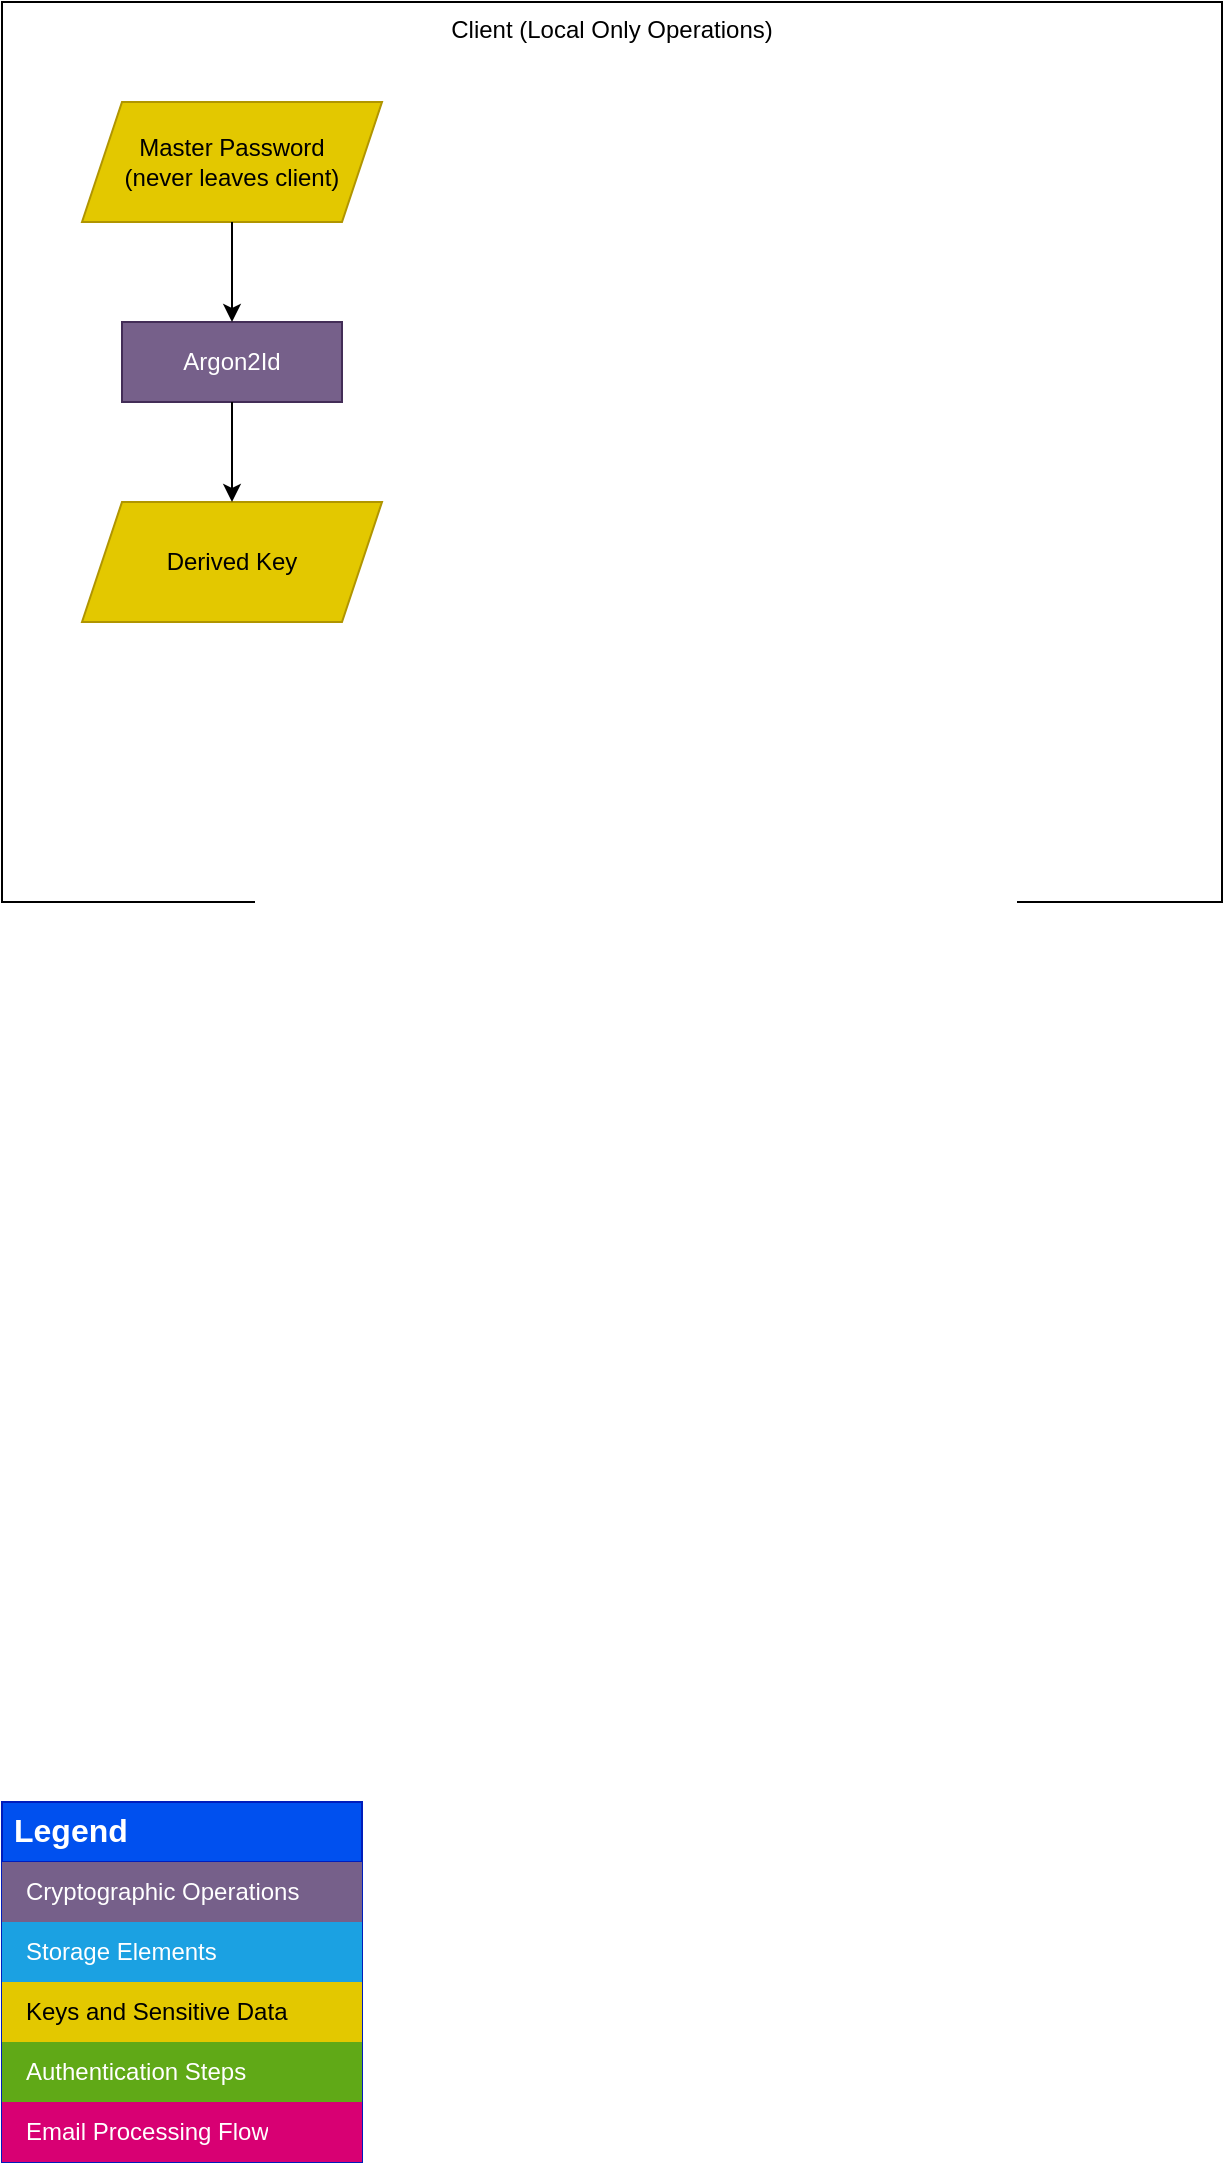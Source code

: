 <mxfile version="24.7.17">
  <diagram name="Page-1" id="ykhTdbPCDOXpVAqZYsCj">
    <mxGraphModel dx="743" dy="666" grid="1" gridSize="10" guides="1" tooltips="1" connect="1" arrows="1" fold="1" page="1" pageScale="1" pageWidth="1654" pageHeight="1169" math="0" shadow="0">
      <root>
        <mxCell id="0" />
        <mxCell id="1" parent="0" />
        <mxCell id="6F2B19X3ZkVbRV3rCgbW-1" value="Legend" style="shape=table;startSize=30;container=1;collapsible=0;childLayout=tableLayout;fontSize=16;align=left;verticalAlign=top;fillColor=#0050ef;strokeColor=#001DBC;fontColor=#ffffff;fontStyle=1;spacingLeft=6;spacing=0;resizable=0;" vertex="1" parent="1">
          <mxGeometry x="40" y="940" width="180" height="180" as="geometry" />
        </mxCell>
        <mxCell id="6F2B19X3ZkVbRV3rCgbW-2" value="" style="shape=tableRow;horizontal=0;startSize=0;swimlaneHead=0;swimlaneBody=0;strokeColor=inherit;top=0;left=0;bottom=0;right=0;collapsible=0;dropTarget=0;fillColor=none;points=[[0,0.5],[1,0.5]];portConstraint=eastwest;fontSize=12;" vertex="1" parent="6F2B19X3ZkVbRV3rCgbW-1">
          <mxGeometry y="30" width="180" height="30" as="geometry" />
        </mxCell>
        <mxCell id="6F2B19X3ZkVbRV3rCgbW-3" value="Cryptographic Operations" style="shape=partialRectangle;html=1;whiteSpace=wrap;connectable=0;strokeColor=#432D57;overflow=hidden;fillColor=#76608a;top=0;left=0;bottom=0;right=0;pointerEvents=1;fontSize=12;align=left;fontColor=#ffffff;spacingLeft=10;spacingRight=4;" vertex="1" parent="6F2B19X3ZkVbRV3rCgbW-2">
          <mxGeometry width="180" height="30" as="geometry">
            <mxRectangle width="180" height="30" as="alternateBounds" />
          </mxGeometry>
        </mxCell>
        <mxCell id="6F2B19X3ZkVbRV3rCgbW-4" value="" style="shape=tableRow;horizontal=0;startSize=0;swimlaneHead=0;swimlaneBody=0;strokeColor=#10739e;top=0;left=0;bottom=0;right=0;collapsible=0;dropTarget=0;fillColor=#b1ddf0;points=[[0,0.5],[1,0.5]];portConstraint=eastwest;fontSize=12;" vertex="1" parent="6F2B19X3ZkVbRV3rCgbW-1">
          <mxGeometry y="60" width="180" height="30" as="geometry" />
        </mxCell>
        <mxCell id="6F2B19X3ZkVbRV3rCgbW-5" value="Storage Elements" style="shape=partialRectangle;html=1;whiteSpace=wrap;connectable=0;strokeColor=#006EAF;overflow=hidden;fillColor=#1ba1e2;top=0;left=0;bottom=0;right=0;pointerEvents=1;fontSize=12;align=left;spacingLeft=10;spacingRight=4;fontColor=#ffffff;" vertex="1" parent="6F2B19X3ZkVbRV3rCgbW-4">
          <mxGeometry width="180" height="30" as="geometry">
            <mxRectangle width="180" height="30" as="alternateBounds" />
          </mxGeometry>
        </mxCell>
        <mxCell id="6F2B19X3ZkVbRV3rCgbW-6" value="" style="shape=tableRow;horizontal=0;startSize=0;swimlaneHead=0;swimlaneBody=0;strokeColor=#B09500;top=0;left=0;bottom=0;right=0;collapsible=0;dropTarget=0;fillColor=#e3c800;points=[[0,0.5],[1,0.5]];portConstraint=eastwest;fontSize=12;fontColor=#000000;" vertex="1" parent="6F2B19X3ZkVbRV3rCgbW-1">
          <mxGeometry y="90" width="180" height="30" as="geometry" />
        </mxCell>
        <mxCell id="6F2B19X3ZkVbRV3rCgbW-7" value="Keys and Sensitive Data" style="shape=partialRectangle;html=1;whiteSpace=wrap;connectable=0;strokeColor=#B09500;overflow=hidden;fillColor=#e3c800;top=0;left=0;bottom=0;right=0;pointerEvents=1;fontSize=12;align=left;fontColor=#000000;spacingLeft=10;spacingRight=4;" vertex="1" parent="6F2B19X3ZkVbRV3rCgbW-6">
          <mxGeometry width="180" height="30" as="geometry">
            <mxRectangle width="180" height="30" as="alternateBounds" />
          </mxGeometry>
        </mxCell>
        <mxCell id="6F2B19X3ZkVbRV3rCgbW-10" value="" style="shape=tableRow;horizontal=0;startSize=0;swimlaneHead=0;swimlaneBody=0;strokeColor=inherit;top=0;left=0;bottom=0;right=0;collapsible=0;dropTarget=0;fillColor=none;points=[[0,0.5],[1,0.5]];portConstraint=eastwest;fontSize=12;" vertex="1" parent="6F2B19X3ZkVbRV3rCgbW-1">
          <mxGeometry y="120" width="180" height="30" as="geometry" />
        </mxCell>
        <mxCell id="6F2B19X3ZkVbRV3rCgbW-11" value="Authentication Steps" style="shape=partialRectangle;html=1;whiteSpace=wrap;connectable=0;strokeColor=#2D7600;overflow=hidden;fillColor=#60a917;top=0;left=0;bottom=0;right=0;pointerEvents=1;fontSize=12;align=left;spacingLeft=10;spacingRight=4;fontColor=#ffffff;" vertex="1" parent="6F2B19X3ZkVbRV3rCgbW-10">
          <mxGeometry width="180" height="30" as="geometry">
            <mxRectangle width="180" height="30" as="alternateBounds" />
          </mxGeometry>
        </mxCell>
        <mxCell id="6F2B19X3ZkVbRV3rCgbW-12" value="" style="shape=tableRow;horizontal=0;startSize=0;swimlaneHead=0;swimlaneBody=0;strokeColor=inherit;top=0;left=0;bottom=0;right=0;collapsible=0;dropTarget=0;fillColor=none;points=[[0,0.5],[1,0.5]];portConstraint=eastwest;fontSize=12;" vertex="1" parent="6F2B19X3ZkVbRV3rCgbW-1">
          <mxGeometry y="150" width="180" height="30" as="geometry" />
        </mxCell>
        <mxCell id="6F2B19X3ZkVbRV3rCgbW-13" value="Email Processing Flow" style="shape=partialRectangle;html=1;whiteSpace=wrap;connectable=0;strokeColor=#A50040;overflow=hidden;fillColor=#d80073;top=0;left=0;bottom=0;right=0;pointerEvents=1;fontSize=12;align=left;fontColor=#ffffff;spacingLeft=10;spacingRight=4;" vertex="1" parent="6F2B19X3ZkVbRV3rCgbW-12">
          <mxGeometry width="180" height="30" as="geometry">
            <mxRectangle width="180" height="30" as="alternateBounds" />
          </mxGeometry>
        </mxCell>
        <mxCell id="6F2B19X3ZkVbRV3rCgbW-15" value="Client (Local Only Operations)" style="rounded=0;whiteSpace=wrap;html=1;verticalAlign=top;" vertex="1" parent="1">
          <mxGeometry x="40" y="40" width="610" height="450" as="geometry" />
        </mxCell>
        <mxCell id="6F2B19X3ZkVbRV3rCgbW-16" value="Master Password &lt;br&gt;(never leaves client)" style="shape=parallelogram;perimeter=parallelogramPerimeter;whiteSpace=wrap;html=1;fixedSize=1;fillColor=#e3c800;fontColor=#000000;strokeColor=#B09500;" vertex="1" parent="1">
          <mxGeometry x="80" y="90" width="150" height="60" as="geometry" />
        </mxCell>
        <mxCell id="6F2B19X3ZkVbRV3rCgbW-20" value="Argon2Id" style="text;html=1;align=center;verticalAlign=middle;whiteSpace=wrap;rounded=0;fillColor=#76608a;fontColor=#ffffff;strokeColor=#432D57;" vertex="1" parent="1">
          <mxGeometry x="100" y="200" width="110" height="40" as="geometry" />
        </mxCell>
        <mxCell id="6F2B19X3ZkVbRV3rCgbW-22" value="" style="endArrow=classic;html=1;rounded=0;exitX=0.5;exitY=1;exitDx=0;exitDy=0;" edge="1" parent="1" source="6F2B19X3ZkVbRV3rCgbW-16" target="6F2B19X3ZkVbRV3rCgbW-20">
          <mxGeometry width="50" height="50" relative="1" as="geometry">
            <mxPoint x="340" y="260" as="sourcePoint" />
            <mxPoint x="390" y="210" as="targetPoint" />
          </mxGeometry>
        </mxCell>
        <mxCell id="6F2B19X3ZkVbRV3rCgbW-23" value="Derived Key" style="shape=parallelogram;perimeter=parallelogramPerimeter;whiteSpace=wrap;html=1;fixedSize=1;fillColor=#e3c800;fontColor=#000000;strokeColor=#B09500;" vertex="1" parent="1">
          <mxGeometry x="80" y="290" width="150" height="60" as="geometry" />
        </mxCell>
        <mxCell id="6F2B19X3ZkVbRV3rCgbW-24" value="" style="endArrow=classic;html=1;rounded=0;exitX=0.5;exitY=1;exitDx=0;exitDy=0;entryX=0.5;entryY=0;entryDx=0;entryDy=0;" edge="1" parent="1" source="6F2B19X3ZkVbRV3rCgbW-20" target="6F2B19X3ZkVbRV3rCgbW-23">
          <mxGeometry width="50" height="50" relative="1" as="geometry">
            <mxPoint x="340" y="260" as="sourcePoint" />
            <mxPoint x="390" y="210" as="targetPoint" />
          </mxGeometry>
        </mxCell>
      </root>
    </mxGraphModel>
  </diagram>
</mxfile>
